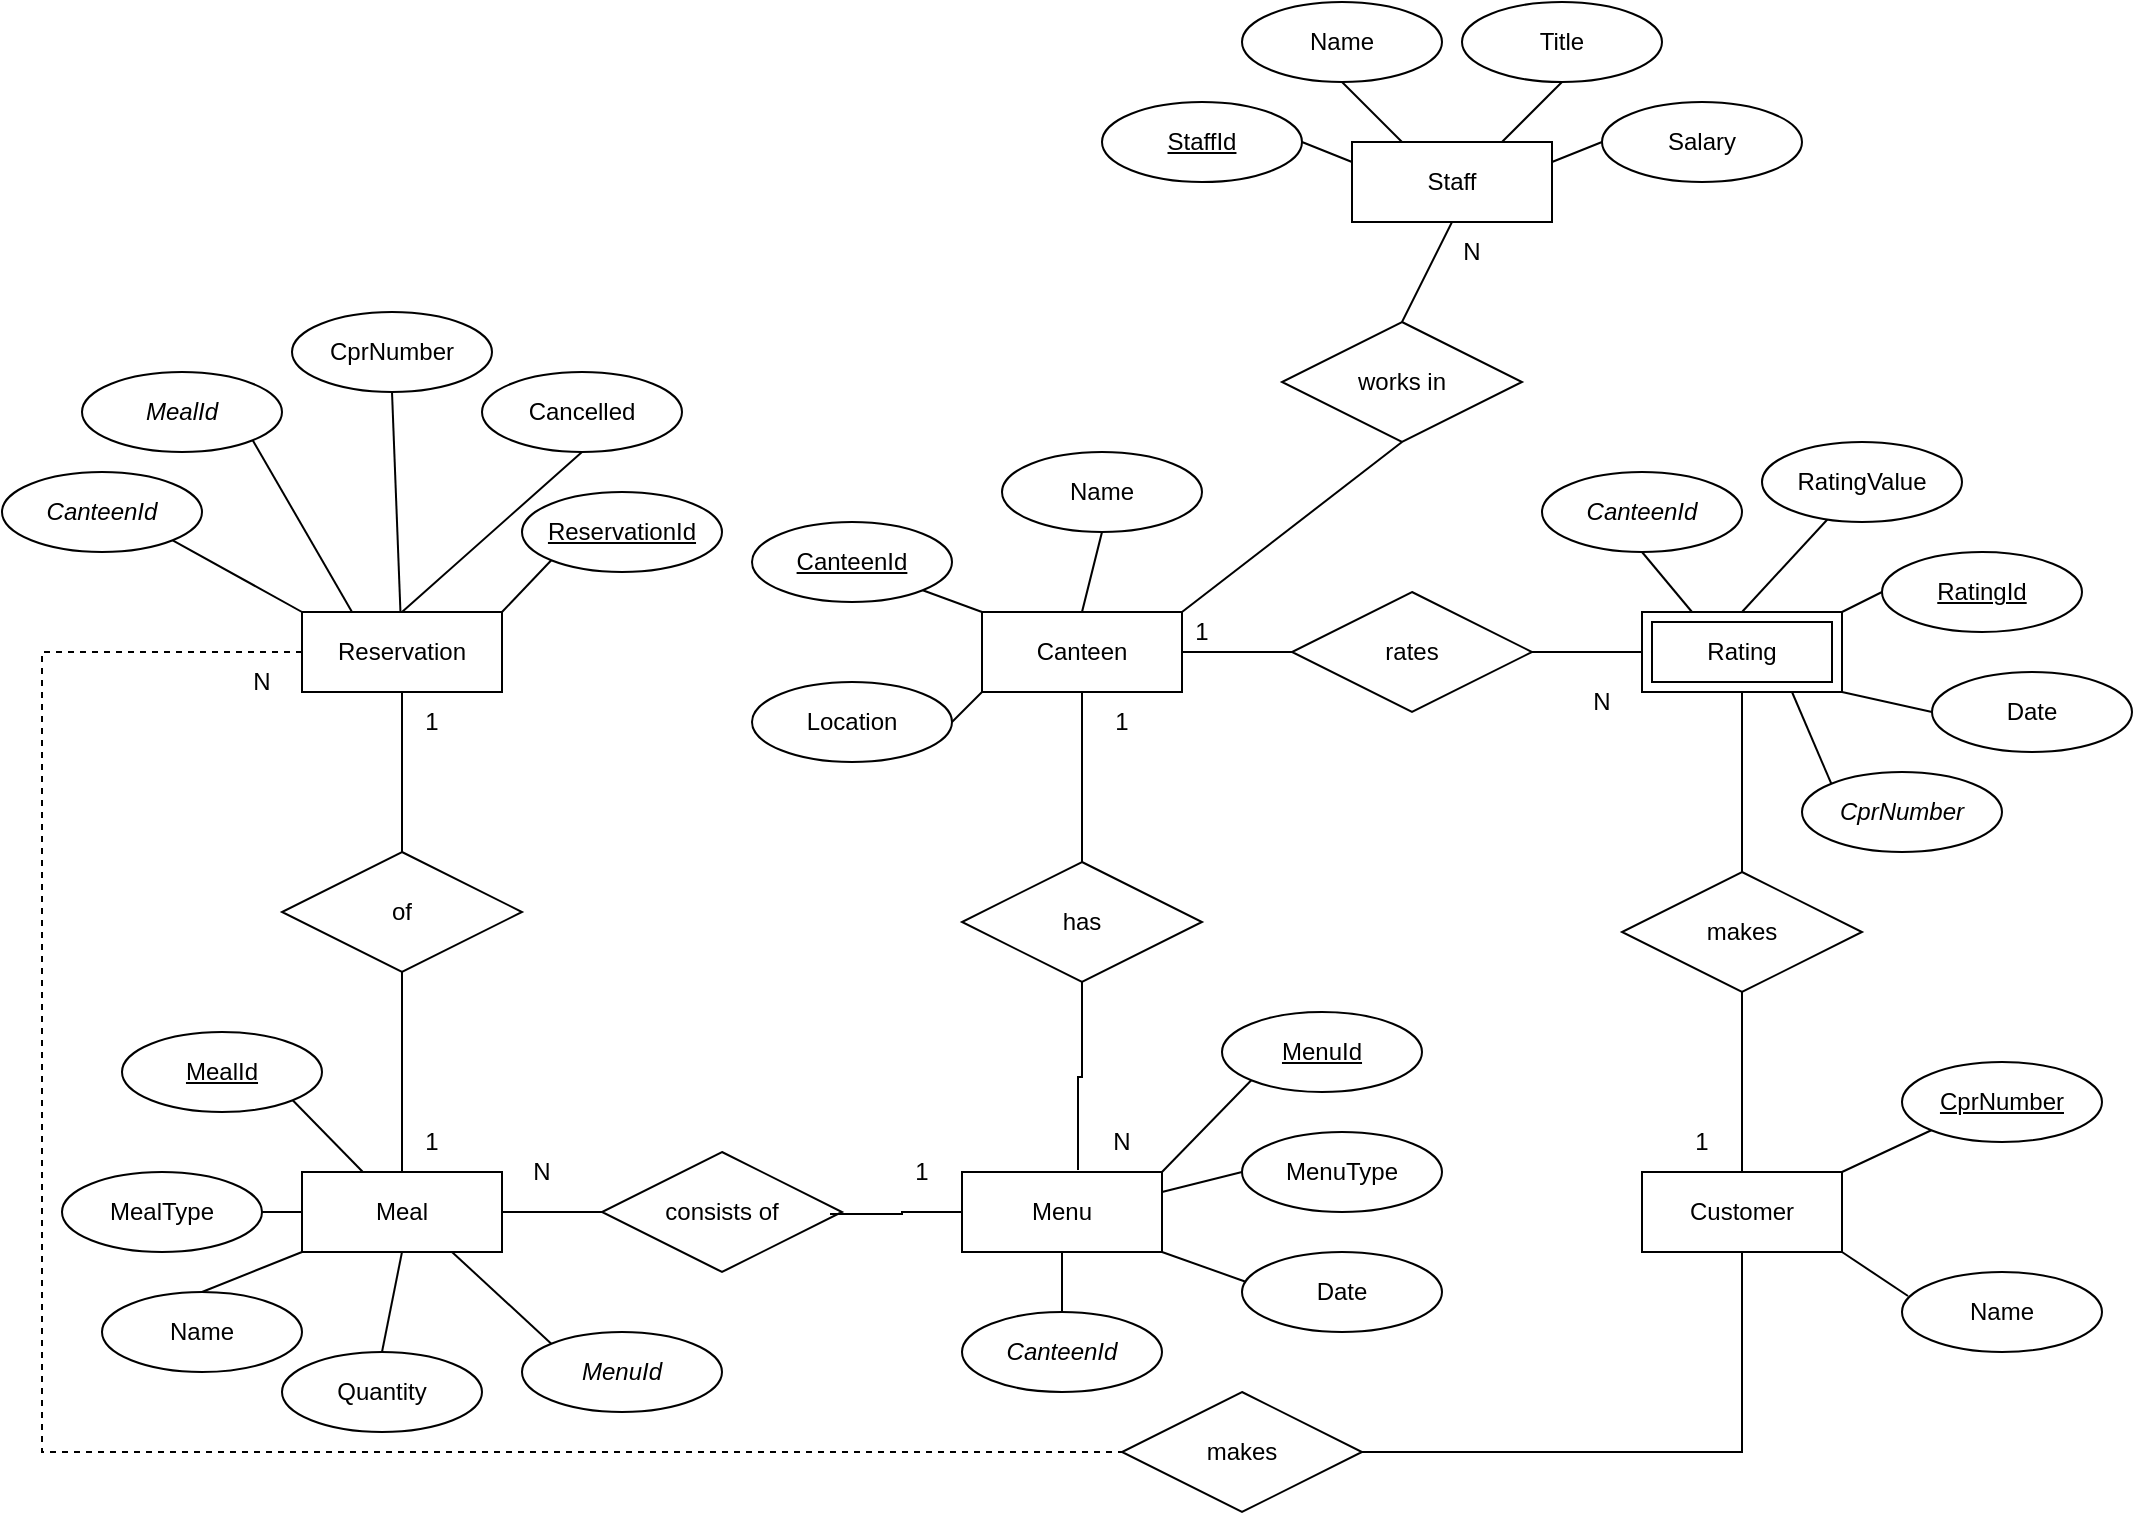 <mxfile version="21.1.2" type="device">
  <diagram id="CEecbPHvoN-h4jdoS_yV" name="Page-1">
    <mxGraphModel dx="1737" dy="1531" grid="1" gridSize="10" guides="1" tooltips="1" connect="1" arrows="1" fold="1" page="1" pageScale="1" pageWidth="850" pageHeight="1100" math="0" shadow="0">
      <root>
        <mxCell id="0" />
        <mxCell id="1" parent="0" />
        <mxCell id="sh0PN7dNkfi1wO9o56I--1" value="Staff" style="whiteSpace=wrap;html=1;align=center;" vertex="1" parent="1">
          <mxGeometry x="35" y="-425" width="100" height="40" as="geometry" />
        </mxCell>
        <mxCell id="sh0PN7dNkfi1wO9o56I--2" value="StaffId" style="ellipse;whiteSpace=wrap;html=1;align=center;fontStyle=4;" vertex="1" parent="1">
          <mxGeometry x="-90" y="-445" width="100" height="40" as="geometry" />
        </mxCell>
        <mxCell id="sh0PN7dNkfi1wO9o56I--3" value="Name" style="ellipse;whiteSpace=wrap;html=1;align=center;" vertex="1" parent="1">
          <mxGeometry x="-20" y="-495" width="100" height="40" as="geometry" />
        </mxCell>
        <mxCell id="sh0PN7dNkfi1wO9o56I--4" value="Title" style="ellipse;whiteSpace=wrap;html=1;align=center;" vertex="1" parent="1">
          <mxGeometry x="90" y="-495" width="100" height="40" as="geometry" />
        </mxCell>
        <mxCell id="sh0PN7dNkfi1wO9o56I--5" value="Salary" style="ellipse;whiteSpace=wrap;html=1;align=center;" vertex="1" parent="1">
          <mxGeometry x="160" y="-445" width="100" height="40" as="geometry" />
        </mxCell>
        <mxCell id="sh0PN7dNkfi1wO9o56I--6" value="works in" style="shape=rhombus;perimeter=rhombusPerimeter;whiteSpace=wrap;html=1;align=center;" vertex="1" parent="1">
          <mxGeometry y="-335" width="120" height="60" as="geometry" />
        </mxCell>
        <mxCell id="sh0PN7dNkfi1wO9o56I--7" value="" style="endArrow=none;html=1;rounded=0;exitX=0.5;exitY=1;exitDx=0;exitDy=0;entryX=0.5;entryY=0;entryDx=0;entryDy=0;endFill=0;" edge="1" parent="1" source="sh0PN7dNkfi1wO9o56I--1" target="sh0PN7dNkfi1wO9o56I--6">
          <mxGeometry width="50" height="50" relative="1" as="geometry">
            <mxPoint x="-60" y="-265" as="sourcePoint" />
            <mxPoint x="-70" y="-225" as="targetPoint" />
          </mxGeometry>
        </mxCell>
        <mxCell id="sh0PN7dNkfi1wO9o56I--8" value="" style="endArrow=none;html=1;rounded=0;entryX=0.5;entryY=1;entryDx=0;entryDy=0;exitX=0.25;exitY=0;exitDx=0;exitDy=0;" edge="1" parent="1" source="sh0PN7dNkfi1wO9o56I--1" target="sh0PN7dNkfi1wO9o56I--3">
          <mxGeometry width="50" height="50" relative="1" as="geometry">
            <mxPoint x="-130" y="-185" as="sourcePoint" />
            <mxPoint x="-80" y="-235" as="targetPoint" />
          </mxGeometry>
        </mxCell>
        <mxCell id="sh0PN7dNkfi1wO9o56I--9" value="" style="endArrow=none;html=1;rounded=0;entryX=1;entryY=0.5;entryDx=0;entryDy=0;exitX=0;exitY=0.25;exitDx=0;exitDy=0;" edge="1" parent="1" source="sh0PN7dNkfi1wO9o56I--1" target="sh0PN7dNkfi1wO9o56I--2">
          <mxGeometry width="50" height="50" relative="1" as="geometry">
            <mxPoint x="70" y="-415" as="sourcePoint" />
            <mxPoint x="40" y="-445" as="targetPoint" />
          </mxGeometry>
        </mxCell>
        <mxCell id="sh0PN7dNkfi1wO9o56I--10" value="" style="endArrow=none;html=1;rounded=0;entryX=0.5;entryY=1;entryDx=0;entryDy=0;exitX=0.75;exitY=0;exitDx=0;exitDy=0;" edge="1" parent="1" source="sh0PN7dNkfi1wO9o56I--1" target="sh0PN7dNkfi1wO9o56I--4">
          <mxGeometry width="50" height="50" relative="1" as="geometry">
            <mxPoint x="70" y="-415" as="sourcePoint" />
            <mxPoint x="40" y="-445" as="targetPoint" />
          </mxGeometry>
        </mxCell>
        <mxCell id="sh0PN7dNkfi1wO9o56I--11" value="" style="endArrow=none;html=1;rounded=0;entryX=0;entryY=0.5;entryDx=0;entryDy=0;exitX=1;exitY=0.25;exitDx=0;exitDy=0;" edge="1" parent="1" source="sh0PN7dNkfi1wO9o56I--1" target="sh0PN7dNkfi1wO9o56I--5">
          <mxGeometry width="50" height="50" relative="1" as="geometry">
            <mxPoint x="80" y="-405" as="sourcePoint" />
            <mxPoint x="50" y="-435" as="targetPoint" />
          </mxGeometry>
        </mxCell>
        <mxCell id="sh0PN7dNkfi1wO9o56I--12" style="edgeStyle=orthogonalEdgeStyle;rounded=0;orthogonalLoop=1;jettySize=auto;html=1;endArrow=none;endFill=0;dashed=1;" edge="1" parent="1" source="sh0PN7dNkfi1wO9o56I--13">
          <mxGeometry relative="1" as="geometry">
            <mxPoint x="-80" y="230" as="targetPoint" />
            <Array as="points">
              <mxPoint x="-620" y="-170" />
              <mxPoint x="-620" y="230" />
            </Array>
          </mxGeometry>
        </mxCell>
        <mxCell id="sh0PN7dNkfi1wO9o56I--13" value="Reservation" style="whiteSpace=wrap;html=1;align=center;" vertex="1" parent="1">
          <mxGeometry x="-490" y="-190" width="100" height="40" as="geometry" />
        </mxCell>
        <mxCell id="sh0PN7dNkfi1wO9o56I--14" value="of" style="shape=rhombus;perimeter=rhombusPerimeter;whiteSpace=wrap;html=1;align=center;" vertex="1" parent="1">
          <mxGeometry x="-500" y="-70" width="120" height="60" as="geometry" />
        </mxCell>
        <mxCell id="sh0PN7dNkfi1wO9o56I--15" value="" style="endArrow=none;html=1;rounded=0;exitX=0.5;exitY=1;exitDx=0;exitDy=0;entryX=0.5;entryY=0;entryDx=0;entryDy=0;endFill=0;" edge="1" parent="1" source="sh0PN7dNkfi1wO9o56I--13" target="sh0PN7dNkfi1wO9o56I--14">
          <mxGeometry width="50" height="50" relative="1" as="geometry">
            <mxPoint x="-300" y="-90" as="sourcePoint" />
            <mxPoint x="-250" y="-140" as="targetPoint" />
          </mxGeometry>
        </mxCell>
        <mxCell id="sh0PN7dNkfi1wO9o56I--16" value="" style="endArrow=none;html=1;rounded=0;exitX=0.5;exitY=1;exitDx=0;exitDy=0;entryX=0.5;entryY=0;entryDx=0;entryDy=0;endFill=0;" edge="1" parent="1" source="sh0PN7dNkfi1wO9o56I--14" target="sh0PN7dNkfi1wO9o56I--17">
          <mxGeometry width="50" height="50" relative="1" as="geometry">
            <mxPoint x="-430" y="-140" as="sourcePoint" />
            <mxPoint x="-430" y="-60" as="targetPoint" />
          </mxGeometry>
        </mxCell>
        <mxCell id="sh0PN7dNkfi1wO9o56I--17" value="Meal" style="whiteSpace=wrap;html=1;align=center;" vertex="1" parent="1">
          <mxGeometry x="-490" y="90" width="100" height="40" as="geometry" />
        </mxCell>
        <mxCell id="sh0PN7dNkfi1wO9o56I--18" value="CprNumber" style="ellipse;whiteSpace=wrap;html=1;align=center;" vertex="1" parent="1">
          <mxGeometry x="-495" y="-340" width="100" height="40" as="geometry" />
        </mxCell>
        <mxCell id="sh0PN7dNkfi1wO9o56I--19" value="Cancelled" style="ellipse;whiteSpace=wrap;html=1;align=center;" vertex="1" parent="1">
          <mxGeometry x="-400" y="-310" width="100" height="40" as="geometry" />
        </mxCell>
        <mxCell id="sh0PN7dNkfi1wO9o56I--20" style="edgeStyle=orthogonalEdgeStyle;rounded=0;orthogonalLoop=1;jettySize=auto;html=1;entryX=0.5;entryY=0;entryDx=0;entryDy=0;endArrow=none;endFill=0;" edge="1" parent="1" source="sh0PN7dNkfi1wO9o56I--21" target="sh0PN7dNkfi1wO9o56I--39">
          <mxGeometry relative="1" as="geometry" />
        </mxCell>
        <mxCell id="sh0PN7dNkfi1wO9o56I--21" value="Canteen" style="whiteSpace=wrap;html=1;align=center;" vertex="1" parent="1">
          <mxGeometry x="-150" y="-190" width="100" height="40" as="geometry" />
        </mxCell>
        <mxCell id="sh0PN7dNkfi1wO9o56I--22" value="Menu" style="whiteSpace=wrap;html=1;align=center;" vertex="1" parent="1">
          <mxGeometry x="-160" y="90" width="100" height="40" as="geometry" />
        </mxCell>
        <mxCell id="sh0PN7dNkfi1wO9o56I--23" style="edgeStyle=orthogonalEdgeStyle;rounded=0;orthogonalLoop=1;jettySize=auto;html=1;entryX=1;entryY=0.5;entryDx=0;entryDy=0;endArrow=none;endFill=0;" edge="1" parent="1" source="sh0PN7dNkfi1wO9o56I--24" target="sh0PN7dNkfi1wO9o56I--30">
          <mxGeometry relative="1" as="geometry" />
        </mxCell>
        <mxCell id="sh0PN7dNkfi1wO9o56I--24" value="Rating" style="shape=ext;margin=3;double=1;whiteSpace=wrap;html=1;align=center;" vertex="1" parent="1">
          <mxGeometry x="180" y="-190" width="100" height="40" as="geometry" />
        </mxCell>
        <mxCell id="sh0PN7dNkfi1wO9o56I--25" style="edgeStyle=orthogonalEdgeStyle;rounded=0;orthogonalLoop=1;jettySize=auto;html=1;entryX=0.5;entryY=1;entryDx=0;entryDy=0;endArrow=none;endFill=0;" edge="1" parent="1" source="sh0PN7dNkfi1wO9o56I--27" target="sh0PN7dNkfi1wO9o56I--32">
          <mxGeometry relative="1" as="geometry" />
        </mxCell>
        <mxCell id="sh0PN7dNkfi1wO9o56I--26" style="edgeStyle=orthogonalEdgeStyle;rounded=0;orthogonalLoop=1;jettySize=auto;html=1;entryX=1;entryY=0.5;entryDx=0;entryDy=0;endArrow=none;endFill=0;" edge="1" parent="1" source="sh0PN7dNkfi1wO9o56I--27" target="sh0PN7dNkfi1wO9o56I--42">
          <mxGeometry relative="1" as="geometry">
            <Array as="points">
              <mxPoint x="230" y="230" />
            </Array>
          </mxGeometry>
        </mxCell>
        <mxCell id="sh0PN7dNkfi1wO9o56I--27" value="Customer" style="whiteSpace=wrap;html=1;align=center;" vertex="1" parent="1">
          <mxGeometry x="180" y="90" width="100" height="40" as="geometry" />
        </mxCell>
        <mxCell id="sh0PN7dNkfi1wO9o56I--28" value="ReservationId" style="ellipse;whiteSpace=wrap;html=1;align=center;fontStyle=4;" vertex="1" parent="1">
          <mxGeometry x="-380" y="-250" width="100" height="40" as="geometry" />
        </mxCell>
        <mxCell id="sh0PN7dNkfi1wO9o56I--29" style="edgeStyle=orthogonalEdgeStyle;rounded=0;orthogonalLoop=1;jettySize=auto;html=1;entryX=1;entryY=0.5;entryDx=0;entryDy=0;endArrow=none;endFill=0;" edge="1" parent="1" source="sh0PN7dNkfi1wO9o56I--30" target="sh0PN7dNkfi1wO9o56I--21">
          <mxGeometry relative="1" as="geometry" />
        </mxCell>
        <mxCell id="sh0PN7dNkfi1wO9o56I--30" value="rates" style="shape=rhombus;perimeter=rhombusPerimeter;whiteSpace=wrap;html=1;align=center;" vertex="1" parent="1">
          <mxGeometry x="5" y="-200" width="120" height="60" as="geometry" />
        </mxCell>
        <mxCell id="sh0PN7dNkfi1wO9o56I--31" style="edgeStyle=orthogonalEdgeStyle;rounded=0;orthogonalLoop=1;jettySize=auto;html=1;entryX=0.5;entryY=1;entryDx=0;entryDy=0;endArrow=none;endFill=0;" edge="1" parent="1" source="sh0PN7dNkfi1wO9o56I--32" target="sh0PN7dNkfi1wO9o56I--24">
          <mxGeometry relative="1" as="geometry" />
        </mxCell>
        <mxCell id="sh0PN7dNkfi1wO9o56I--32" value="makes" style="shape=rhombus;perimeter=rhombusPerimeter;whiteSpace=wrap;html=1;align=center;" vertex="1" parent="1">
          <mxGeometry x="170" y="-60" width="120" height="60" as="geometry" />
        </mxCell>
        <mxCell id="sh0PN7dNkfi1wO9o56I--33" style="edgeStyle=orthogonalEdgeStyle;rounded=0;orthogonalLoop=1;jettySize=auto;html=1;entryX=1;entryY=0.5;entryDx=0;entryDy=0;endArrow=none;endFill=0;" edge="1" parent="1" source="sh0PN7dNkfi1wO9o56I--34" target="sh0PN7dNkfi1wO9o56I--17">
          <mxGeometry relative="1" as="geometry" />
        </mxCell>
        <mxCell id="sh0PN7dNkfi1wO9o56I--34" value="consists of" style="shape=rhombus;perimeter=rhombusPerimeter;whiteSpace=wrap;html=1;align=center;" vertex="1" parent="1">
          <mxGeometry x="-340" y="80" width="120" height="60" as="geometry" />
        </mxCell>
        <mxCell id="sh0PN7dNkfi1wO9o56I--35" style="edgeStyle=orthogonalEdgeStyle;rounded=0;orthogonalLoop=1;jettySize=auto;html=1;entryX=0.95;entryY=0.517;entryDx=0;entryDy=0;entryPerimeter=0;exitX=0;exitY=0.5;exitDx=0;exitDy=0;endArrow=none;endFill=0;" edge="1" parent="1" source="sh0PN7dNkfi1wO9o56I--22" target="sh0PN7dNkfi1wO9o56I--34">
          <mxGeometry relative="1" as="geometry">
            <mxPoint x="240" y="100" as="sourcePoint" />
            <mxPoint x="240" y="10" as="targetPoint" />
          </mxGeometry>
        </mxCell>
        <mxCell id="sh0PN7dNkfi1wO9o56I--36" value="N" style="text;html=1;strokeColor=none;fillColor=none;align=center;verticalAlign=middle;whiteSpace=wrap;rounded=0;" vertex="1" parent="1">
          <mxGeometry x="-400" y="75" width="60" height="30" as="geometry" />
        </mxCell>
        <mxCell id="sh0PN7dNkfi1wO9o56I--37" value="1" style="text;html=1;strokeColor=none;fillColor=none;align=center;verticalAlign=middle;whiteSpace=wrap;rounded=0;" vertex="1" parent="1">
          <mxGeometry x="-210" y="75" width="60" height="30" as="geometry" />
        </mxCell>
        <mxCell id="sh0PN7dNkfi1wO9o56I--38" style="edgeStyle=orthogonalEdgeStyle;rounded=0;orthogonalLoop=1;jettySize=auto;html=1;entryX=0.58;entryY=-0.025;entryDx=0;entryDy=0;entryPerimeter=0;endArrow=none;endFill=0;" edge="1" parent="1" source="sh0PN7dNkfi1wO9o56I--39" target="sh0PN7dNkfi1wO9o56I--22">
          <mxGeometry relative="1" as="geometry" />
        </mxCell>
        <mxCell id="sh0PN7dNkfi1wO9o56I--39" value="has" style="shape=rhombus;perimeter=rhombusPerimeter;whiteSpace=wrap;html=1;align=center;" vertex="1" parent="1">
          <mxGeometry x="-160" y="-65" width="120" height="60" as="geometry" />
        </mxCell>
        <mxCell id="sh0PN7dNkfi1wO9o56I--40" value="N" style="text;html=1;strokeColor=none;fillColor=none;align=center;verticalAlign=middle;whiteSpace=wrap;rounded=0;" vertex="1" parent="1">
          <mxGeometry x="-110" y="60" width="60" height="30" as="geometry" />
        </mxCell>
        <mxCell id="sh0PN7dNkfi1wO9o56I--41" value="1" style="text;html=1;strokeColor=none;fillColor=none;align=center;verticalAlign=middle;whiteSpace=wrap;rounded=0;" vertex="1" parent="1">
          <mxGeometry x="-110" y="-150" width="60" height="30" as="geometry" />
        </mxCell>
        <mxCell id="sh0PN7dNkfi1wO9o56I--42" value="makes" style="shape=rhombus;perimeter=rhombusPerimeter;whiteSpace=wrap;html=1;align=center;" vertex="1" parent="1">
          <mxGeometry x="-80" y="200" width="120" height="60" as="geometry" />
        </mxCell>
        <mxCell id="sh0PN7dNkfi1wO9o56I--43" value="Name" style="ellipse;whiteSpace=wrap;html=1;align=center;" vertex="1" parent="1">
          <mxGeometry x="310" y="140" width="100" height="40" as="geometry" />
        </mxCell>
        <mxCell id="sh0PN7dNkfi1wO9o56I--44" value="" style="endArrow=none;html=1;rounded=0;exitX=0.5;exitY=1;exitDx=0;exitDy=0;endFill=0;" edge="1" parent="1" source="sh0PN7dNkfi1wO9o56I--18" target="sh0PN7dNkfi1wO9o56I--13">
          <mxGeometry width="50" height="50" relative="1" as="geometry">
            <mxPoint x="-430" y="-140" as="sourcePoint" />
            <mxPoint x="-430" y="-60" as="targetPoint" />
          </mxGeometry>
        </mxCell>
        <mxCell id="sh0PN7dNkfi1wO9o56I--45" value="" style="endArrow=none;html=1;rounded=0;exitX=0.5;exitY=1;exitDx=0;exitDy=0;entryX=0.5;entryY=0;entryDx=0;entryDy=0;endFill=0;" edge="1" parent="1" source="sh0PN7dNkfi1wO9o56I--19" target="sh0PN7dNkfi1wO9o56I--13">
          <mxGeometry width="50" height="50" relative="1" as="geometry">
            <mxPoint x="-540" y="-200" as="sourcePoint" />
            <mxPoint x="-480" y="-178" as="targetPoint" />
          </mxGeometry>
        </mxCell>
        <mxCell id="sh0PN7dNkfi1wO9o56I--46" value="" style="endArrow=none;html=1;rounded=0;exitX=0;exitY=1;exitDx=0;exitDy=0;entryX=1;entryY=0;entryDx=0;entryDy=0;endFill=0;" edge="1" parent="1" source="sh0PN7dNkfi1wO9o56I--28" target="sh0PN7dNkfi1wO9o56I--13">
          <mxGeometry width="50" height="50" relative="1" as="geometry">
            <mxPoint x="-530" y="-190" as="sourcePoint" />
            <mxPoint x="-470" y="-168" as="targetPoint" />
          </mxGeometry>
        </mxCell>
        <mxCell id="sh0PN7dNkfi1wO9o56I--47" value="CprNumber" style="ellipse;whiteSpace=wrap;html=1;align=center;fontStyle=4;" vertex="1" parent="1">
          <mxGeometry x="310" y="35" width="100" height="40" as="geometry" />
        </mxCell>
        <mxCell id="sh0PN7dNkfi1wO9o56I--48" value="" style="endArrow=none;html=1;rounded=0;exitX=0;exitY=1;exitDx=0;exitDy=0;entryX=1;entryY=0;entryDx=0;entryDy=0;endFill=0;" edge="1" parent="1" source="sh0PN7dNkfi1wO9o56I--47" target="sh0PN7dNkfi1wO9o56I--27">
          <mxGeometry width="50" height="50" relative="1" as="geometry">
            <mxPoint x="-355" y="-206" as="sourcePoint" />
            <mxPoint x="-380" y="-180" as="targetPoint" />
          </mxGeometry>
        </mxCell>
        <mxCell id="sh0PN7dNkfi1wO9o56I--49" value="" style="endArrow=none;html=1;rounded=0;exitX=0.03;exitY=0.3;exitDx=0;exitDy=0;entryX=1;entryY=1;entryDx=0;entryDy=0;exitPerimeter=0;endFill=0;" edge="1" parent="1" source="sh0PN7dNkfi1wO9o56I--43" target="sh0PN7dNkfi1wO9o56I--27">
          <mxGeometry width="50" height="50" relative="1" as="geometry">
            <mxPoint x="335" y="79" as="sourcePoint" />
            <mxPoint x="290" y="100" as="targetPoint" />
          </mxGeometry>
        </mxCell>
        <mxCell id="sh0PN7dNkfi1wO9o56I--50" value="MenuId" style="ellipse;whiteSpace=wrap;html=1;align=center;fontStyle=4;" vertex="1" parent="1">
          <mxGeometry x="-30" y="10" width="100" height="40" as="geometry" />
        </mxCell>
        <mxCell id="sh0PN7dNkfi1wO9o56I--51" value="MenuType" style="ellipse;whiteSpace=wrap;html=1;align=center;" vertex="1" parent="1">
          <mxGeometry x="-20" y="70" width="100" height="40" as="geometry" />
        </mxCell>
        <mxCell id="sh0PN7dNkfi1wO9o56I--52" value="" style="endArrow=none;html=1;rounded=0;exitX=0;exitY=1;exitDx=0;exitDy=0;entryX=1;entryY=0;entryDx=0;entryDy=0;endFill=0;" edge="1" parent="1" source="sh0PN7dNkfi1wO9o56I--50" target="sh0PN7dNkfi1wO9o56I--22">
          <mxGeometry width="50" height="50" relative="1" as="geometry">
            <mxPoint x="335" y="79" as="sourcePoint" />
            <mxPoint x="290" y="100" as="targetPoint" />
          </mxGeometry>
        </mxCell>
        <mxCell id="sh0PN7dNkfi1wO9o56I--53" value="" style="endArrow=none;html=1;rounded=0;exitX=0;exitY=0.5;exitDx=0;exitDy=0;entryX=1;entryY=0.25;entryDx=0;entryDy=0;endFill=0;" edge="1" parent="1" source="sh0PN7dNkfi1wO9o56I--51" target="sh0PN7dNkfi1wO9o56I--22">
          <mxGeometry width="50" height="50" relative="1" as="geometry">
            <mxPoint x="-5" y="54" as="sourcePoint" />
            <mxPoint x="-50" y="100" as="targetPoint" />
          </mxGeometry>
        </mxCell>
        <mxCell id="sh0PN7dNkfi1wO9o56I--54" value="" style="endArrow=none;html=1;rounded=0;exitX=0;exitY=0;exitDx=0;exitDy=0;entryX=1;entryY=1;entryDx=0;entryDy=0;endFill=0;" edge="1" parent="1" target="sh0PN7dNkfi1wO9o56I--22">
          <mxGeometry width="50" height="50" relative="1" as="geometry">
            <mxPoint x="-15.355" y="145.858" as="sourcePoint" />
            <mxPoint x="-40" y="110" as="targetPoint" />
          </mxGeometry>
        </mxCell>
        <mxCell id="sh0PN7dNkfi1wO9o56I--55" value="RatingId" style="ellipse;whiteSpace=wrap;html=1;align=center;fontStyle=4;" vertex="1" parent="1">
          <mxGeometry x="300" y="-220" width="100" height="40" as="geometry" />
        </mxCell>
        <mxCell id="sh0PN7dNkfi1wO9o56I--56" style="rounded=0;orthogonalLoop=1;jettySize=auto;html=1;entryX=0.5;entryY=0;entryDx=0;entryDy=0;endArrow=none;endFill=0;" edge="1" parent="1" source="sh0PN7dNkfi1wO9o56I--57" target="sh0PN7dNkfi1wO9o56I--24">
          <mxGeometry relative="1" as="geometry" />
        </mxCell>
        <mxCell id="sh0PN7dNkfi1wO9o56I--57" value="RatingValue" style="ellipse;whiteSpace=wrap;html=1;align=center;" vertex="1" parent="1">
          <mxGeometry x="240" y="-275" width="100" height="40" as="geometry" />
        </mxCell>
        <mxCell id="sh0PN7dNkfi1wO9o56I--58" value="" style="endArrow=none;html=1;rounded=0;exitX=0;exitY=0.5;exitDx=0;exitDy=0;entryX=1;entryY=0;entryDx=0;entryDy=0;endFill=0;" edge="1" parent="1" source="sh0PN7dNkfi1wO9o56I--55" target="sh0PN7dNkfi1wO9o56I--24">
          <mxGeometry width="50" height="50" relative="1" as="geometry">
            <mxPoint x="335" y="79" as="sourcePoint" />
            <mxPoint x="290" y="100" as="targetPoint" />
          </mxGeometry>
        </mxCell>
        <mxCell id="sh0PN7dNkfi1wO9o56I--59" value="Date" style="ellipse;whiteSpace=wrap;html=1;align=center;" vertex="1" parent="1">
          <mxGeometry x="-20" y="130" width="100" height="40" as="geometry" />
        </mxCell>
        <mxCell id="sh0PN7dNkfi1wO9o56I--60" value="MealId" style="ellipse;whiteSpace=wrap;html=1;align=center;fontStyle=4;" vertex="1" parent="1">
          <mxGeometry x="-580" y="20" width="100" height="40" as="geometry" />
        </mxCell>
        <mxCell id="sh0PN7dNkfi1wO9o56I--61" value="MealType" style="ellipse;whiteSpace=wrap;html=1;align=center;" vertex="1" parent="1">
          <mxGeometry x="-610" y="90" width="100" height="40" as="geometry" />
        </mxCell>
        <mxCell id="sh0PN7dNkfi1wO9o56I--62" value="Name" style="ellipse;whiteSpace=wrap;html=1;align=center;" vertex="1" parent="1">
          <mxGeometry x="-590" y="150" width="100" height="40" as="geometry" />
        </mxCell>
        <mxCell id="sh0PN7dNkfi1wO9o56I--63" value="Quantity" style="ellipse;whiteSpace=wrap;html=1;align=center;" vertex="1" parent="1">
          <mxGeometry x="-500" y="180" width="100" height="40" as="geometry" />
        </mxCell>
        <mxCell id="sh0PN7dNkfi1wO9o56I--64" value="" style="endArrow=none;html=1;rounded=0;exitX=0.5;exitY=0;exitDx=0;exitDy=0;entryX=0.5;entryY=1;entryDx=0;entryDy=0;endFill=0;" edge="1" parent="1" source="sh0PN7dNkfi1wO9o56I--63" target="sh0PN7dNkfi1wO9o56I--17">
          <mxGeometry width="50" height="50" relative="1" as="geometry">
            <mxPoint x="-355" y="-206" as="sourcePoint" />
            <mxPoint x="-380" y="-180" as="targetPoint" />
          </mxGeometry>
        </mxCell>
        <mxCell id="sh0PN7dNkfi1wO9o56I--65" value="" style="endArrow=none;html=1;rounded=0;exitX=0.5;exitY=0;exitDx=0;exitDy=0;entryX=0;entryY=1;entryDx=0;entryDy=0;endFill=0;" edge="1" parent="1" source="sh0PN7dNkfi1wO9o56I--62" target="sh0PN7dNkfi1wO9o56I--17">
          <mxGeometry width="50" height="50" relative="1" as="geometry">
            <mxPoint x="-390" y="170" as="sourcePoint" />
            <mxPoint x="-430" y="140" as="targetPoint" />
          </mxGeometry>
        </mxCell>
        <mxCell id="sh0PN7dNkfi1wO9o56I--66" value="" style="endArrow=none;html=1;rounded=0;exitX=1;exitY=0.5;exitDx=0;exitDy=0;entryX=0;entryY=0.5;entryDx=0;entryDy=0;endFill=0;" edge="1" parent="1" source="sh0PN7dNkfi1wO9o56I--61" target="sh0PN7dNkfi1wO9o56I--17">
          <mxGeometry width="50" height="50" relative="1" as="geometry">
            <mxPoint x="-520" y="170" as="sourcePoint" />
            <mxPoint x="-480" y="140" as="targetPoint" />
          </mxGeometry>
        </mxCell>
        <mxCell id="sh0PN7dNkfi1wO9o56I--67" value="" style="endArrow=none;html=1;rounded=0;exitX=1;exitY=1;exitDx=0;exitDy=0;endFill=0;" edge="1" parent="1" source="sh0PN7dNkfi1wO9o56I--60" target="sh0PN7dNkfi1wO9o56I--17">
          <mxGeometry width="50" height="50" relative="1" as="geometry">
            <mxPoint x="-520" y="170" as="sourcePoint" />
            <mxPoint x="-480" y="140" as="targetPoint" />
          </mxGeometry>
        </mxCell>
        <mxCell id="sh0PN7dNkfi1wO9o56I--68" value="Name" style="ellipse;whiteSpace=wrap;html=1;align=center;" vertex="1" parent="1">
          <mxGeometry x="-140" y="-270" width="100" height="40" as="geometry" />
        </mxCell>
        <mxCell id="sh0PN7dNkfi1wO9o56I--69" value="CanteenId" style="ellipse;whiteSpace=wrap;html=1;align=center;fontStyle=4;" vertex="1" parent="1">
          <mxGeometry x="-265" y="-235" width="100" height="40" as="geometry" />
        </mxCell>
        <mxCell id="sh0PN7dNkfi1wO9o56I--70" value="Location" style="ellipse;whiteSpace=wrap;html=1;align=center;" vertex="1" parent="1">
          <mxGeometry x="-265" y="-155" width="100" height="40" as="geometry" />
        </mxCell>
        <mxCell id="sh0PN7dNkfi1wO9o56I--71" value="" style="endArrow=none;html=1;rounded=0;exitX=0.5;exitY=1;exitDx=0;exitDy=0;entryX=0.5;entryY=0;entryDx=0;entryDy=0;endFill=0;" edge="1" parent="1" source="sh0PN7dNkfi1wO9o56I--68" target="sh0PN7dNkfi1wO9o56I--21">
          <mxGeometry width="50" height="50" relative="1" as="geometry">
            <mxPoint x="-355" y="-206" as="sourcePoint" />
            <mxPoint x="-380" y="-180" as="targetPoint" />
          </mxGeometry>
        </mxCell>
        <mxCell id="sh0PN7dNkfi1wO9o56I--72" value="" style="endArrow=none;html=1;rounded=0;exitX=1;exitY=1;exitDx=0;exitDy=0;entryX=0;entryY=0;entryDx=0;entryDy=0;endFill=0;" edge="1" parent="1" source="sh0PN7dNkfi1wO9o56I--69" target="sh0PN7dNkfi1wO9o56I--21">
          <mxGeometry width="50" height="50" relative="1" as="geometry">
            <mxPoint x="-80" y="-220" as="sourcePoint" />
            <mxPoint x="-90" y="-180" as="targetPoint" />
          </mxGeometry>
        </mxCell>
        <mxCell id="sh0PN7dNkfi1wO9o56I--73" value="" style="endArrow=none;html=1;rounded=0;exitX=1;exitY=0.5;exitDx=0;exitDy=0;entryX=0;entryY=1;entryDx=0;entryDy=0;endFill=0;" edge="1" parent="1" source="sh0PN7dNkfi1wO9o56I--70" target="sh0PN7dNkfi1wO9o56I--21">
          <mxGeometry width="50" height="50" relative="1" as="geometry">
            <mxPoint x="-170" y="-191" as="sourcePoint" />
            <mxPoint x="-140" y="-180" as="targetPoint" />
          </mxGeometry>
        </mxCell>
        <mxCell id="sh0PN7dNkfi1wO9o56I--74" value="1" style="text;html=1;strokeColor=none;fillColor=none;align=center;verticalAlign=middle;whiteSpace=wrap;rounded=0;" vertex="1" parent="1">
          <mxGeometry x="180" y="60" width="60" height="30" as="geometry" />
        </mxCell>
        <mxCell id="sh0PN7dNkfi1wO9o56I--75" value="N" style="text;html=1;strokeColor=none;fillColor=none;align=center;verticalAlign=middle;whiteSpace=wrap;rounded=0;" vertex="1" parent="1">
          <mxGeometry x="-540" y="-170" width="60" height="30" as="geometry" />
        </mxCell>
        <mxCell id="sh0PN7dNkfi1wO9o56I--76" value="1" style="text;html=1;strokeColor=none;fillColor=none;align=center;verticalAlign=middle;whiteSpace=wrap;rounded=0;" vertex="1" parent="1">
          <mxGeometry x="-455" y="-150" width="60" height="30" as="geometry" />
        </mxCell>
        <mxCell id="sh0PN7dNkfi1wO9o56I--77" value="1" style="text;html=1;strokeColor=none;fillColor=none;align=center;verticalAlign=middle;whiteSpace=wrap;rounded=0;" vertex="1" parent="1">
          <mxGeometry x="-455" y="60" width="60" height="30" as="geometry" />
        </mxCell>
        <mxCell id="sh0PN7dNkfi1wO9o56I--78" value="N" style="text;html=1;strokeColor=none;fillColor=none;align=center;verticalAlign=middle;whiteSpace=wrap;rounded=0;" vertex="1" parent="1">
          <mxGeometry x="130" y="-160" width="60" height="30" as="geometry" />
        </mxCell>
        <mxCell id="sh0PN7dNkfi1wO9o56I--79" value="&lt;i&gt;CanteenId&lt;/i&gt;" style="ellipse;whiteSpace=wrap;html=1;align=center;" vertex="1" parent="1">
          <mxGeometry x="-160" y="160" width="100" height="40" as="geometry" />
        </mxCell>
        <mxCell id="sh0PN7dNkfi1wO9o56I--80" value="" style="endArrow=none;html=1;rounded=0;exitX=0.5;exitY=0;exitDx=0;exitDy=0;entryX=0.5;entryY=1;entryDx=0;entryDy=0;endFill=0;" edge="1" parent="1" source="sh0PN7dNkfi1wO9o56I--79" target="sh0PN7dNkfi1wO9o56I--22">
          <mxGeometry width="50" height="50" relative="1" as="geometry">
            <mxPoint x="-5.355" y="155.858" as="sourcePoint" />
            <mxPoint x="-50" y="140" as="targetPoint" />
          </mxGeometry>
        </mxCell>
        <mxCell id="sh0PN7dNkfi1wO9o56I--81" value="&lt;i&gt;MenuId&lt;/i&gt;" style="ellipse;whiteSpace=wrap;html=1;align=center;" vertex="1" parent="1">
          <mxGeometry x="-380" y="170" width="100" height="40" as="geometry" />
        </mxCell>
        <mxCell id="sh0PN7dNkfi1wO9o56I--82" value="" style="endArrow=none;html=1;rounded=0;exitX=0;exitY=0;exitDx=0;exitDy=0;entryX=0.75;entryY=1;entryDx=0;entryDy=0;endFill=0;" edge="1" parent="1" source="sh0PN7dNkfi1wO9o56I--81" target="sh0PN7dNkfi1wO9o56I--17">
          <mxGeometry width="50" height="50" relative="1" as="geometry">
            <mxPoint x="-440" y="190" as="sourcePoint" />
            <mxPoint x="-430" y="140" as="targetPoint" />
          </mxGeometry>
        </mxCell>
        <mxCell id="sh0PN7dNkfi1wO9o56I--83" value="&lt;i&gt;MealId&lt;/i&gt;" style="ellipse;whiteSpace=wrap;html=1;align=center;" vertex="1" parent="1">
          <mxGeometry x="-600" y="-310" width="100" height="40" as="geometry" />
        </mxCell>
        <mxCell id="sh0PN7dNkfi1wO9o56I--84" value="&lt;i&gt;CanteenId&lt;/i&gt;" style="ellipse;whiteSpace=wrap;html=1;align=center;" vertex="1" parent="1">
          <mxGeometry x="-640" y="-260" width="100" height="40" as="geometry" />
        </mxCell>
        <mxCell id="sh0PN7dNkfi1wO9o56I--85" value="" style="endArrow=none;html=1;rounded=0;exitX=1;exitY=1;exitDx=0;exitDy=0;entryX=0.25;entryY=0;entryDx=0;entryDy=0;endFill=0;" edge="1" parent="1" source="sh0PN7dNkfi1wO9o56I--83" target="sh0PN7dNkfi1wO9o56I--13">
          <mxGeometry width="50" height="50" relative="1" as="geometry">
            <mxPoint x="-435" y="-290" as="sourcePoint" />
            <mxPoint x="-431" y="-180" as="targetPoint" />
          </mxGeometry>
        </mxCell>
        <mxCell id="sh0PN7dNkfi1wO9o56I--86" value="" style="endArrow=none;html=1;rounded=0;exitX=1;exitY=1;exitDx=0;exitDy=0;entryX=0;entryY=0;entryDx=0;entryDy=0;endFill=0;" edge="1" parent="1" source="sh0PN7dNkfi1wO9o56I--84" target="sh0PN7dNkfi1wO9o56I--13">
          <mxGeometry width="50" height="50" relative="1" as="geometry">
            <mxPoint x="-425" y="-280" as="sourcePoint" />
            <mxPoint x="-421" y="-170" as="targetPoint" />
          </mxGeometry>
        </mxCell>
        <mxCell id="sh0PN7dNkfi1wO9o56I--87" value="&lt;i&gt;CanteenId&lt;/i&gt;" style="ellipse;whiteSpace=wrap;html=1;align=center;" vertex="1" parent="1">
          <mxGeometry x="130" y="-260" width="100" height="40" as="geometry" />
        </mxCell>
        <mxCell id="sh0PN7dNkfi1wO9o56I--88" value="&lt;i&gt;CprNumber&lt;/i&gt;" style="ellipse;whiteSpace=wrap;html=1;align=center;" vertex="1" parent="1">
          <mxGeometry x="260" y="-110" width="100" height="40" as="geometry" />
        </mxCell>
        <mxCell id="sh0PN7dNkfi1wO9o56I--89" value="Date" style="ellipse;whiteSpace=wrap;html=1;align=center;" vertex="1" parent="1">
          <mxGeometry x="325" y="-160" width="100" height="40" as="geometry" />
        </mxCell>
        <mxCell id="sh0PN7dNkfi1wO9o56I--90" style="rounded=0;orthogonalLoop=1;jettySize=auto;html=1;entryX=0.25;entryY=0;entryDx=0;entryDy=0;exitX=0.5;exitY=1;exitDx=0;exitDy=0;endArrow=none;endFill=0;" edge="1" parent="1" source="sh0PN7dNkfi1wO9o56I--87" target="sh0PN7dNkfi1wO9o56I--24">
          <mxGeometry relative="1" as="geometry">
            <mxPoint x="282" y="-226" as="sourcePoint" />
            <mxPoint x="240" y="-180" as="targetPoint" />
          </mxGeometry>
        </mxCell>
        <mxCell id="sh0PN7dNkfi1wO9o56I--91" style="rounded=0;orthogonalLoop=1;jettySize=auto;html=1;entryX=1;entryY=1;entryDx=0;entryDy=0;exitX=0;exitY=0.5;exitDx=0;exitDy=0;endArrow=none;endFill=0;" edge="1" parent="1" source="sh0PN7dNkfi1wO9o56I--89" target="sh0PN7dNkfi1wO9o56I--24">
          <mxGeometry relative="1" as="geometry">
            <mxPoint x="292" y="-216" as="sourcePoint" />
            <mxPoint x="250" y="-170" as="targetPoint" />
          </mxGeometry>
        </mxCell>
        <mxCell id="sh0PN7dNkfi1wO9o56I--92" style="rounded=0;orthogonalLoop=1;jettySize=auto;html=1;entryX=0.75;entryY=1;entryDx=0;entryDy=0;exitX=0;exitY=0;exitDx=0;exitDy=0;endArrow=none;endFill=0;" edge="1" parent="1" source="sh0PN7dNkfi1wO9o56I--88" target="sh0PN7dNkfi1wO9o56I--24">
          <mxGeometry relative="1" as="geometry">
            <mxPoint x="302" y="-206" as="sourcePoint" />
            <mxPoint x="260" y="-160" as="targetPoint" />
          </mxGeometry>
        </mxCell>
        <mxCell id="sh0PN7dNkfi1wO9o56I--93" value="" style="endArrow=none;html=1;rounded=0;exitX=1;exitY=0;exitDx=0;exitDy=0;entryX=0.5;entryY=1;entryDx=0;entryDy=0;endFill=0;" edge="1" parent="1" source="sh0PN7dNkfi1wO9o56I--21" target="sh0PN7dNkfi1wO9o56I--6">
          <mxGeometry width="50" height="50" relative="1" as="geometry">
            <mxPoint x="95" y="-375" as="sourcePoint" />
            <mxPoint x="70" y="-325" as="targetPoint" />
          </mxGeometry>
        </mxCell>
        <mxCell id="sh0PN7dNkfi1wO9o56I--94" value="1" style="text;html=1;strokeColor=none;fillColor=none;align=center;verticalAlign=middle;whiteSpace=wrap;rounded=0;" vertex="1" parent="1">
          <mxGeometry x="-70" y="-195" width="60" height="30" as="geometry" />
        </mxCell>
        <mxCell id="sh0PN7dNkfi1wO9o56I--95" value="N" style="text;html=1;strokeColor=none;fillColor=none;align=center;verticalAlign=middle;whiteSpace=wrap;rounded=0;" vertex="1" parent="1">
          <mxGeometry x="65" y="-385" width="60" height="30" as="geometry" />
        </mxCell>
      </root>
    </mxGraphModel>
  </diagram>
</mxfile>
